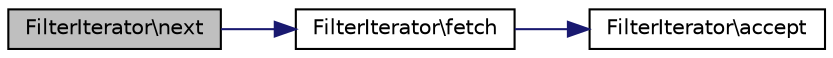 digraph "FilterIterator\next"
{
  edge [fontname="Helvetica",fontsize="10",labelfontname="Helvetica",labelfontsize="10"];
  node [fontname="Helvetica",fontsize="10",shape=record];
  rankdir="LR";
  Node1 [label="FilterIterator\\next",height=0.2,width=0.4,color="black", fillcolor="grey75", style="filled" fontcolor="black"];
  Node1 -> Node2 [color="midnightblue",fontsize="10",style="solid",fontname="Helvetica"];
  Node2 [label="FilterIterator\\fetch",height=0.2,width=0.4,color="black", fillcolor="white", style="filled",URL="$classFilterIterator.html#ad8d098c0eac14b893bc5f85f0017bc7f",tooltip="Fetch next element and store it. "];
  Node2 -> Node3 [color="midnightblue",fontsize="10",style="solid",fontname="Helvetica"];
  Node3 [label="FilterIterator\\accept",height=0.2,width=0.4,color="black", fillcolor="white", style="filled",URL="$classFilterIterator.html#a49da4cbfe15823df7e73f89548224ebc",tooltip="Accept function to decide whether an element of the inner iterator should be accessible through the F..."];
}
